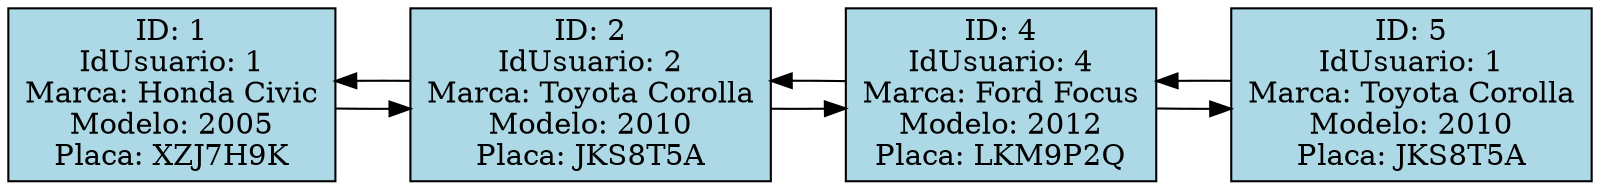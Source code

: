 digraph Vehiculos {
node [shape=box, style=filled, fillcolor=lightblue];
rankdir=LR;
V1 [label="ID: 1\nIdUsuario: 1\nMarca: Honda Civic\nModelo: 2005\nPlaca: XZJ7H9K"];

"V1" -> "V2";
V2 [label="ID: 2\nIdUsuario: 2\nMarca: Toyota Corolla\nModelo: 2010\nPlaca: JKS8T5A"];

"V2" -> "V4";
"V2" -> "V1";
V4 [label="ID: 4\nIdUsuario: 4\nMarca: Ford Focus\nModelo: 2012\nPlaca: LKM9P2Q"];

"V4" -> "V5";
"V4" -> "V2";
V5 [label="ID: 5\nIdUsuario: 1\nMarca: Toyota Corolla\nModelo: 2010\nPlaca: JKS8T5A"];

"V5" -> "V4";
}
